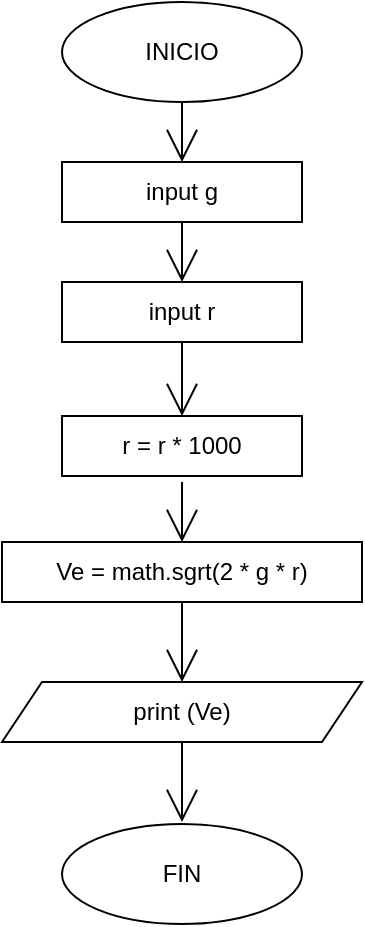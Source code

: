 <mxfile version="15.3.5" type="github">
  <diagram id="C5RBs43oDa-KdzZeNtuy" name="Page-1">
    <mxGraphModel dx="868" dy="468" grid="1" gridSize="10" guides="1" tooltips="1" connect="1" arrows="1" fold="1" page="1" pageScale="1" pageWidth="850" pageHeight="1100" math="0" shadow="0">
      <root>
        <mxCell id="WIyWlLk6GJQsqaUBKTNV-0" />
        <mxCell id="WIyWlLk6GJQsqaUBKTNV-1" parent="WIyWlLk6GJQsqaUBKTNV-0" />
        <mxCell id="hb9eC_8Fi-BdTSfE_DbM-3" style="edgeStyle=none;curved=1;rounded=0;orthogonalLoop=1;jettySize=auto;html=1;exitX=0.5;exitY=1;exitDx=0;exitDy=0;entryX=0.5;entryY=0;entryDx=0;entryDy=0;endArrow=open;startSize=14;endSize=14;sourcePerimeterSpacing=8;targetPerimeterSpacing=8;" edge="1" parent="WIyWlLk6GJQsqaUBKTNV-1" source="hb9eC_8Fi-BdTSfE_DbM-0" target="hb9eC_8Fi-BdTSfE_DbM-1">
          <mxGeometry relative="1" as="geometry" />
        </mxCell>
        <mxCell id="hb9eC_8Fi-BdTSfE_DbM-0" value="INICIO" style="ellipse;whiteSpace=wrap;html=1;hachureGap=4;pointerEvents=0;" vertex="1" parent="WIyWlLk6GJQsqaUBKTNV-1">
          <mxGeometry x="380" y="40" width="120" height="50" as="geometry" />
        </mxCell>
        <mxCell id="hb9eC_8Fi-BdTSfE_DbM-11" style="edgeStyle=none;curved=1;rounded=0;orthogonalLoop=1;jettySize=auto;html=1;entryX=0.5;entryY=0;entryDx=0;entryDy=0;endArrow=open;startSize=14;endSize=14;sourcePerimeterSpacing=8;targetPerimeterSpacing=8;exitX=0.5;exitY=1;exitDx=0;exitDy=0;" edge="1" parent="WIyWlLk6GJQsqaUBKTNV-1" source="hb9eC_8Fi-BdTSfE_DbM-1" target="hb9eC_8Fi-BdTSfE_DbM-8">
          <mxGeometry relative="1" as="geometry">
            <mxPoint x="440" y="210" as="sourcePoint" />
          </mxGeometry>
        </mxCell>
        <mxCell id="hb9eC_8Fi-BdTSfE_DbM-1" value="input g" style="rounded=0;whiteSpace=wrap;html=1;hachureGap=4;pointerEvents=0;" vertex="1" parent="WIyWlLk6GJQsqaUBKTNV-1">
          <mxGeometry x="380" y="120" width="120" height="30" as="geometry" />
        </mxCell>
        <mxCell id="hb9eC_8Fi-BdTSfE_DbM-8" value="input r" style="rounded=0;whiteSpace=wrap;html=1;hachureGap=4;pointerEvents=0;" vertex="1" parent="WIyWlLk6GJQsqaUBKTNV-1">
          <mxGeometry x="380" y="180" width="120" height="30" as="geometry" />
        </mxCell>
        <mxCell id="hb9eC_8Fi-BdTSfE_DbM-9" value="r = r * 1000" style="rounded=0;whiteSpace=wrap;html=1;hachureGap=4;pointerEvents=0;" vertex="1" parent="WIyWlLk6GJQsqaUBKTNV-1">
          <mxGeometry x="380" y="247" width="120" height="30" as="geometry" />
        </mxCell>
        <mxCell id="hb9eC_8Fi-BdTSfE_DbM-13" value="Ve = math.sgrt(2 * g * r)" style="rounded=0;whiteSpace=wrap;html=1;hachureGap=4;pointerEvents=0;" vertex="1" parent="WIyWlLk6GJQsqaUBKTNV-1">
          <mxGeometry x="350" y="310" width="180" height="30" as="geometry" />
        </mxCell>
        <mxCell id="hb9eC_8Fi-BdTSfE_DbM-16" value="print (Ve)" style="shape=parallelogram;perimeter=parallelogramPerimeter;whiteSpace=wrap;html=1;fixedSize=1;hachureGap=4;pointerEvents=0;" vertex="1" parent="WIyWlLk6GJQsqaUBKTNV-1">
          <mxGeometry x="350" y="380" width="180" height="30" as="geometry" />
        </mxCell>
        <mxCell id="hb9eC_8Fi-BdTSfE_DbM-19" value="FIN" style="ellipse;whiteSpace=wrap;html=1;hachureGap=4;pointerEvents=0;" vertex="1" parent="WIyWlLk6GJQsqaUBKTNV-1">
          <mxGeometry x="380" y="451" width="120" height="50" as="geometry" />
        </mxCell>
        <mxCell id="hb9eC_8Fi-BdTSfE_DbM-29" style="edgeStyle=none;curved=1;rounded=0;orthogonalLoop=1;jettySize=auto;html=1;entryX=0.5;entryY=0;entryDx=0;entryDy=0;endArrow=open;startSize=14;endSize=14;sourcePerimeterSpacing=8;targetPerimeterSpacing=8;" edge="1" parent="WIyWlLk6GJQsqaUBKTNV-1" target="hb9eC_8Fi-BdTSfE_DbM-9">
          <mxGeometry relative="1" as="geometry">
            <mxPoint x="440" y="210" as="sourcePoint" />
            <mxPoint x="450" y="130" as="targetPoint" />
          </mxGeometry>
        </mxCell>
        <mxCell id="hb9eC_8Fi-BdTSfE_DbM-30" style="edgeStyle=none;curved=1;rounded=0;orthogonalLoop=1;jettySize=auto;html=1;entryX=0.5;entryY=0;entryDx=0;entryDy=0;endArrow=open;startSize=14;endSize=14;sourcePerimeterSpacing=8;targetPerimeterSpacing=8;" edge="1" parent="WIyWlLk6GJQsqaUBKTNV-1" target="hb9eC_8Fi-BdTSfE_DbM-13">
          <mxGeometry relative="1" as="geometry">
            <mxPoint x="440" y="280" as="sourcePoint" />
            <mxPoint x="460" y="140" as="targetPoint" />
          </mxGeometry>
        </mxCell>
        <mxCell id="hb9eC_8Fi-BdTSfE_DbM-31" style="edgeStyle=none;curved=1;rounded=0;orthogonalLoop=1;jettySize=auto;html=1;exitX=0.5;exitY=1;exitDx=0;exitDy=0;entryX=0.5;entryY=0;entryDx=0;entryDy=0;endArrow=open;startSize=14;endSize=14;sourcePerimeterSpacing=8;targetPerimeterSpacing=8;" edge="1" parent="WIyWlLk6GJQsqaUBKTNV-1" source="hb9eC_8Fi-BdTSfE_DbM-13" target="hb9eC_8Fi-BdTSfE_DbM-16">
          <mxGeometry relative="1" as="geometry">
            <mxPoint x="470" y="120" as="sourcePoint" />
            <mxPoint x="470" y="150" as="targetPoint" />
          </mxGeometry>
        </mxCell>
        <mxCell id="hb9eC_8Fi-BdTSfE_DbM-32" style="edgeStyle=none;curved=1;rounded=0;orthogonalLoop=1;jettySize=auto;html=1;exitX=0.5;exitY=1;exitDx=0;exitDy=0;endArrow=open;startSize=14;endSize=14;sourcePerimeterSpacing=8;targetPerimeterSpacing=8;" edge="1" parent="WIyWlLk6GJQsqaUBKTNV-1" source="hb9eC_8Fi-BdTSfE_DbM-16">
          <mxGeometry relative="1" as="geometry">
            <mxPoint x="480" y="130" as="sourcePoint" />
            <mxPoint x="440" y="450" as="targetPoint" />
          </mxGeometry>
        </mxCell>
      </root>
    </mxGraphModel>
  </diagram>
</mxfile>
